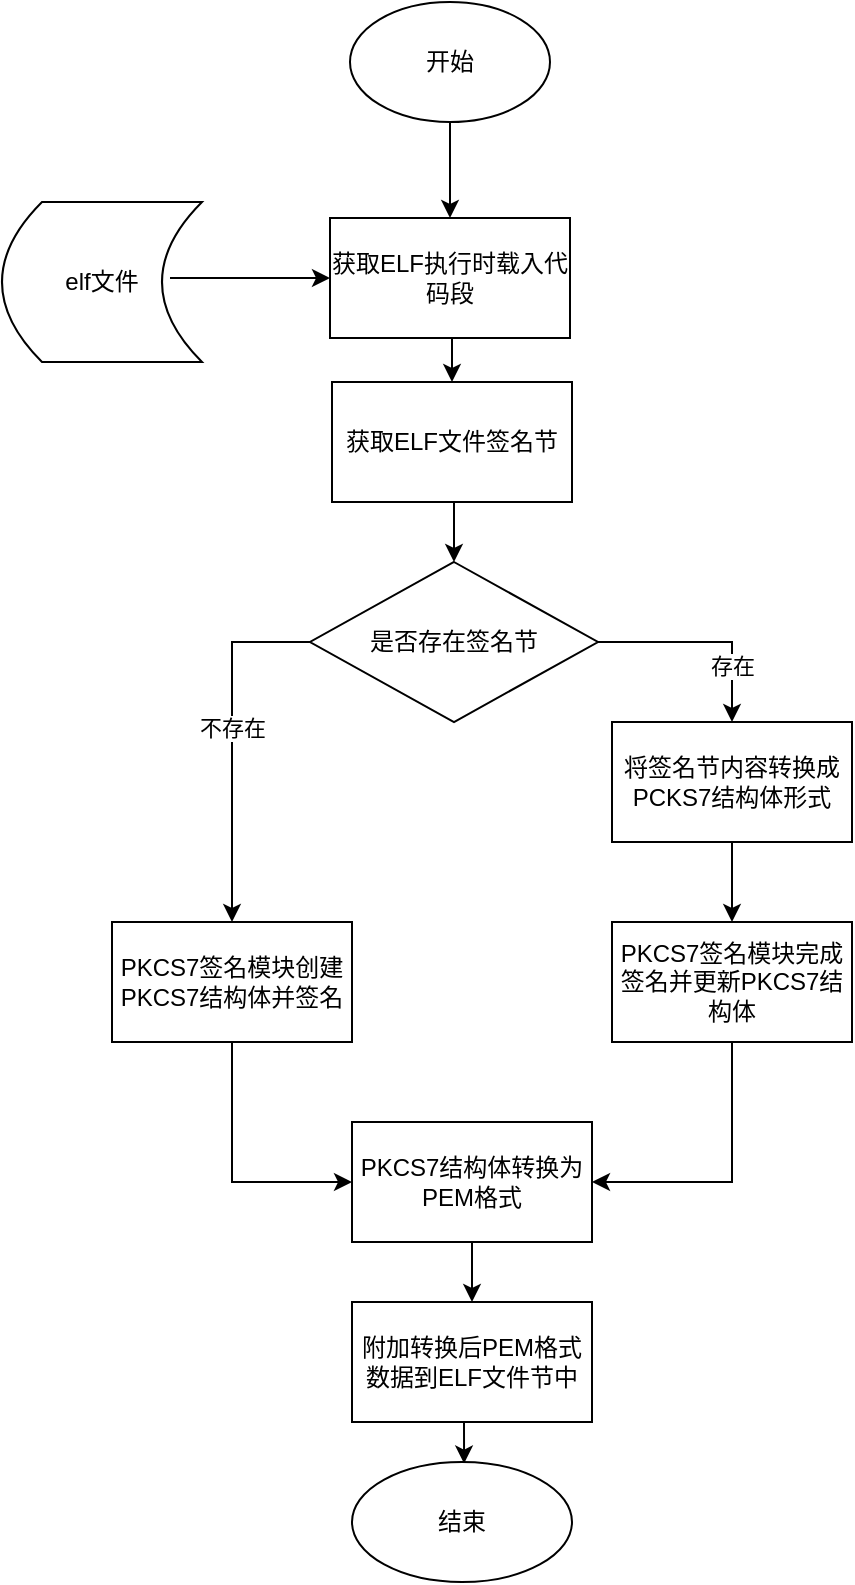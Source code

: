 <mxfile version="21.3.2" type="github">
  <diagram name="第 1 页" id="uCg1pOaUGEwLTYXrogsO">
    <mxGraphModel dx="1434" dy="715" grid="1" gridSize="10" guides="1" tooltips="1" connect="1" arrows="1" fold="1" page="1" pageScale="1" pageWidth="827" pageHeight="1169" math="0" shadow="0">
      <root>
        <mxCell id="0" />
        <mxCell id="1" parent="0" />
        <mxCell id="KIFSzNHvPBRjN9k_AgCd-16" style="edgeStyle=orthogonalEdgeStyle;rounded=0;orthogonalLoop=1;jettySize=auto;html=1;exitX=0.5;exitY=1;exitDx=0;exitDy=0;" edge="1" parent="1" source="KIFSzNHvPBRjN9k_AgCd-1" target="KIFSzNHvPBRjN9k_AgCd-3">
          <mxGeometry relative="1" as="geometry" />
        </mxCell>
        <mxCell id="KIFSzNHvPBRjN9k_AgCd-1" value="开始" style="ellipse;whiteSpace=wrap;html=1;" vertex="1" parent="1">
          <mxGeometry x="299" y="80" width="100" height="60" as="geometry" />
        </mxCell>
        <mxCell id="KIFSzNHvPBRjN9k_AgCd-15" style="edgeStyle=orthogonalEdgeStyle;rounded=0;orthogonalLoop=1;jettySize=auto;html=1;entryX=0;entryY=0.5;entryDx=0;entryDy=0;exitX=0.84;exitY=0.475;exitDx=0;exitDy=0;exitPerimeter=0;" edge="1" parent="1" source="KIFSzNHvPBRjN9k_AgCd-2" target="KIFSzNHvPBRjN9k_AgCd-3">
          <mxGeometry relative="1" as="geometry" />
        </mxCell>
        <mxCell id="KIFSzNHvPBRjN9k_AgCd-2" value="elf文件" style="shape=dataStorage;whiteSpace=wrap;html=1;fixedSize=1;" vertex="1" parent="1">
          <mxGeometry x="125" y="180" width="100" height="80" as="geometry" />
        </mxCell>
        <mxCell id="KIFSzNHvPBRjN9k_AgCd-17" style="edgeStyle=orthogonalEdgeStyle;rounded=0;orthogonalLoop=1;jettySize=auto;html=1;exitX=0.5;exitY=1;exitDx=0;exitDy=0;entryX=0.5;entryY=0;entryDx=0;entryDy=0;" edge="1" parent="1" source="KIFSzNHvPBRjN9k_AgCd-3" target="KIFSzNHvPBRjN9k_AgCd-4">
          <mxGeometry relative="1" as="geometry" />
        </mxCell>
        <mxCell id="KIFSzNHvPBRjN9k_AgCd-3" value="获取ELF执行时载入代码段" style="rounded=0;whiteSpace=wrap;html=1;" vertex="1" parent="1">
          <mxGeometry x="289" y="188" width="120" height="60" as="geometry" />
        </mxCell>
        <mxCell id="KIFSzNHvPBRjN9k_AgCd-18" style="edgeStyle=orthogonalEdgeStyle;rounded=0;orthogonalLoop=1;jettySize=auto;html=1;exitX=0.5;exitY=1;exitDx=0;exitDy=0;entryX=0.5;entryY=0;entryDx=0;entryDy=0;" edge="1" parent="1" source="KIFSzNHvPBRjN9k_AgCd-4" target="KIFSzNHvPBRjN9k_AgCd-5">
          <mxGeometry relative="1" as="geometry" />
        </mxCell>
        <mxCell id="KIFSzNHvPBRjN9k_AgCd-4" value="获取ELF文件签名节" style="rounded=0;whiteSpace=wrap;html=1;" vertex="1" parent="1">
          <mxGeometry x="290" y="270" width="120" height="60" as="geometry" />
        </mxCell>
        <mxCell id="KIFSzNHvPBRjN9k_AgCd-19" style="edgeStyle=orthogonalEdgeStyle;rounded=0;orthogonalLoop=1;jettySize=auto;html=1;exitX=1;exitY=0.5;exitDx=0;exitDy=0;entryX=0.5;entryY=0;entryDx=0;entryDy=0;" edge="1" parent="1" source="KIFSzNHvPBRjN9k_AgCd-5" target="KIFSzNHvPBRjN9k_AgCd-8">
          <mxGeometry relative="1" as="geometry" />
        </mxCell>
        <mxCell id="KIFSzNHvPBRjN9k_AgCd-27" value="存在" style="edgeLabel;html=1;align=center;verticalAlign=middle;resizable=0;points=[];" vertex="1" connectable="0" parent="KIFSzNHvPBRjN9k_AgCd-19">
          <mxGeometry x="0.473" relative="1" as="geometry">
            <mxPoint as="offset" />
          </mxGeometry>
        </mxCell>
        <mxCell id="KIFSzNHvPBRjN9k_AgCd-20" style="edgeStyle=orthogonalEdgeStyle;rounded=0;orthogonalLoop=1;jettySize=auto;html=1;exitX=0;exitY=0.5;exitDx=0;exitDy=0;entryX=0.5;entryY=0;entryDx=0;entryDy=0;" edge="1" parent="1" source="KIFSzNHvPBRjN9k_AgCd-5" target="KIFSzNHvPBRjN9k_AgCd-9">
          <mxGeometry relative="1" as="geometry" />
        </mxCell>
        <mxCell id="KIFSzNHvPBRjN9k_AgCd-28" value="不存在" style="edgeLabel;html=1;align=center;verticalAlign=middle;resizable=0;points=[];" vertex="1" connectable="0" parent="KIFSzNHvPBRjN9k_AgCd-20">
          <mxGeometry x="-0.086" relative="1" as="geometry">
            <mxPoint as="offset" />
          </mxGeometry>
        </mxCell>
        <mxCell id="KIFSzNHvPBRjN9k_AgCd-5" value="是否存在签名节" style="rhombus;whiteSpace=wrap;html=1;" vertex="1" parent="1">
          <mxGeometry x="279" y="360" width="144" height="80" as="geometry" />
        </mxCell>
        <mxCell id="KIFSzNHvPBRjN9k_AgCd-21" style="edgeStyle=orthogonalEdgeStyle;rounded=0;orthogonalLoop=1;jettySize=auto;html=1;exitX=0.5;exitY=1;exitDx=0;exitDy=0;" edge="1" parent="1" source="KIFSzNHvPBRjN9k_AgCd-8" target="KIFSzNHvPBRjN9k_AgCd-10">
          <mxGeometry relative="1" as="geometry" />
        </mxCell>
        <mxCell id="KIFSzNHvPBRjN9k_AgCd-8" value="将签名节内容转换成PCKS7结构体形式" style="rounded=0;whiteSpace=wrap;html=1;" vertex="1" parent="1">
          <mxGeometry x="430" y="440" width="120" height="60" as="geometry" />
        </mxCell>
        <mxCell id="KIFSzNHvPBRjN9k_AgCd-22" style="edgeStyle=orthogonalEdgeStyle;rounded=0;orthogonalLoop=1;jettySize=auto;html=1;exitX=0.5;exitY=1;exitDx=0;exitDy=0;entryX=0;entryY=0.5;entryDx=0;entryDy=0;" edge="1" parent="1" source="KIFSzNHvPBRjN9k_AgCd-9" target="KIFSzNHvPBRjN9k_AgCd-11">
          <mxGeometry relative="1" as="geometry" />
        </mxCell>
        <mxCell id="KIFSzNHvPBRjN9k_AgCd-9" value="PKCS7签名模块创建PKCS7结构体并签名" style="rounded=0;whiteSpace=wrap;html=1;" vertex="1" parent="1">
          <mxGeometry x="180" y="540" width="120" height="60" as="geometry" />
        </mxCell>
        <mxCell id="KIFSzNHvPBRjN9k_AgCd-23" style="edgeStyle=orthogonalEdgeStyle;rounded=0;orthogonalLoop=1;jettySize=auto;html=1;exitX=0.5;exitY=1;exitDx=0;exitDy=0;entryX=1;entryY=0.5;entryDx=0;entryDy=0;" edge="1" parent="1" source="KIFSzNHvPBRjN9k_AgCd-10" target="KIFSzNHvPBRjN9k_AgCd-11">
          <mxGeometry relative="1" as="geometry" />
        </mxCell>
        <mxCell id="KIFSzNHvPBRjN9k_AgCd-10" value="PKCS7签名模块完成签名并更新PKCS7结构体" style="rounded=0;whiteSpace=wrap;html=1;" vertex="1" parent="1">
          <mxGeometry x="430" y="540" width="120" height="60" as="geometry" />
        </mxCell>
        <mxCell id="KIFSzNHvPBRjN9k_AgCd-24" style="edgeStyle=orthogonalEdgeStyle;rounded=0;orthogonalLoop=1;jettySize=auto;html=1;exitX=0.5;exitY=1;exitDx=0;exitDy=0;entryX=0.5;entryY=0;entryDx=0;entryDy=0;" edge="1" parent="1" source="KIFSzNHvPBRjN9k_AgCd-11" target="KIFSzNHvPBRjN9k_AgCd-12">
          <mxGeometry relative="1" as="geometry" />
        </mxCell>
        <mxCell id="KIFSzNHvPBRjN9k_AgCd-11" value="PKCS7结构体转换为PEM格式" style="rounded=0;whiteSpace=wrap;html=1;" vertex="1" parent="1">
          <mxGeometry x="300" y="640" width="120" height="60" as="geometry" />
        </mxCell>
        <mxCell id="KIFSzNHvPBRjN9k_AgCd-25" style="edgeStyle=orthogonalEdgeStyle;rounded=0;orthogonalLoop=1;jettySize=auto;html=1;exitX=0.5;exitY=1;exitDx=0;exitDy=0;entryX=0.442;entryY=0.013;entryDx=0;entryDy=0;entryPerimeter=0;" edge="1" parent="1">
          <mxGeometry relative="1" as="geometry">
            <mxPoint x="374" y="790" as="sourcePoint" />
            <mxPoint x="356.04" y="810.78" as="targetPoint" />
          </mxGeometry>
        </mxCell>
        <mxCell id="KIFSzNHvPBRjN9k_AgCd-12" value="附加转换后PEM格式数据到ELF文件节中" style="rounded=0;whiteSpace=wrap;html=1;" vertex="1" parent="1">
          <mxGeometry x="300" y="730" width="120" height="60" as="geometry" />
        </mxCell>
        <mxCell id="KIFSzNHvPBRjN9k_AgCd-14" value="结束" style="ellipse;whiteSpace=wrap;html=1;" vertex="1" parent="1">
          <mxGeometry x="300" y="810" width="110" height="60" as="geometry" />
        </mxCell>
      </root>
    </mxGraphModel>
  </diagram>
</mxfile>

